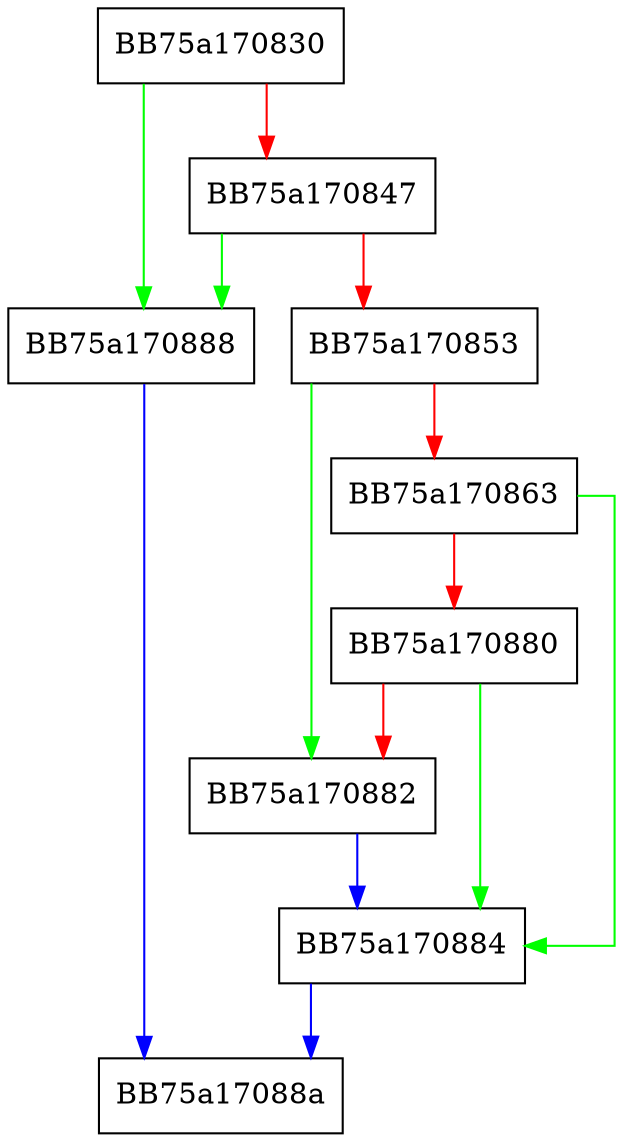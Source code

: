 digraph numIsIntegral {
  node [shape="box"];
  graph [splines=ortho];
  BB75a170830 -> BB75a170888 [color="green"];
  BB75a170830 -> BB75a170847 [color="red"];
  BB75a170847 -> BB75a170888 [color="green"];
  BB75a170847 -> BB75a170853 [color="red"];
  BB75a170853 -> BB75a170882 [color="green"];
  BB75a170853 -> BB75a170863 [color="red"];
  BB75a170863 -> BB75a170884 [color="green"];
  BB75a170863 -> BB75a170880 [color="red"];
  BB75a170880 -> BB75a170884 [color="green"];
  BB75a170880 -> BB75a170882 [color="red"];
  BB75a170882 -> BB75a170884 [color="blue"];
  BB75a170884 -> BB75a17088a [color="blue"];
  BB75a170888 -> BB75a17088a [color="blue"];
}